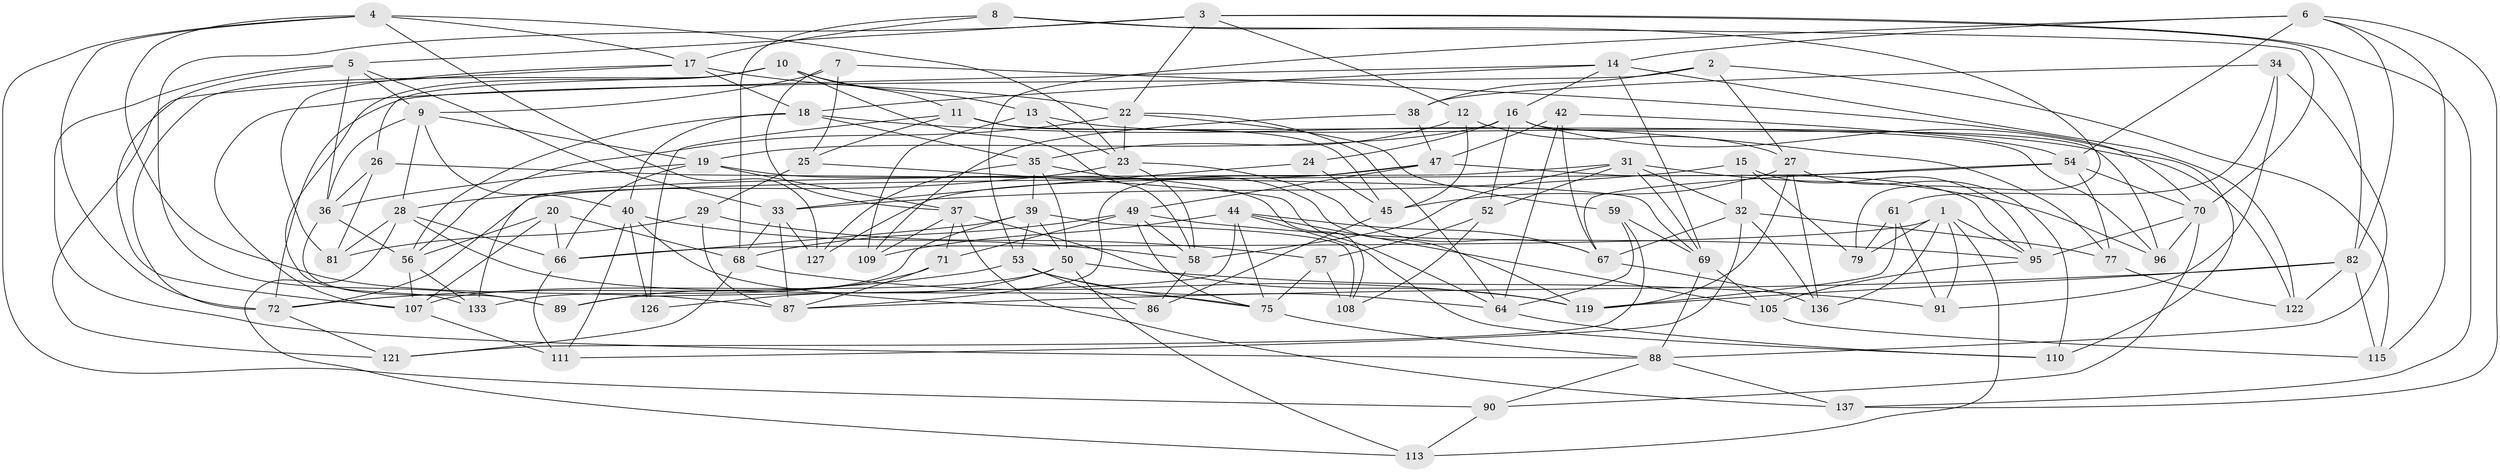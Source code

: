 // original degree distribution, {4: 1.0}
// Generated by graph-tools (version 1.1) at 2025/42/03/06/25 10:42:16]
// undirected, 89 vertices, 224 edges
graph export_dot {
graph [start="1"]
  node [color=gray90,style=filled];
  1 [super="+125"];
  2;
  3 [super="+104"];
  4 [super="+116"];
  5 [super="+21"];
  6 [super="+46"];
  7;
  8;
  9 [super="+74"];
  10 [super="+43"];
  11 [super="+100"];
  12;
  13;
  14 [super="+41"];
  15;
  16 [super="+51"];
  17 [super="+62"];
  18 [super="+98"];
  19 [super="+55"];
  20;
  22 [super="+30"];
  23 [super="+97"];
  24;
  25;
  26;
  27 [super="+85"];
  28 [super="+48"];
  29;
  31 [super="+102"];
  32 [super="+76"];
  33 [super="+114"];
  34;
  35 [super="+129"];
  36 [super="+65"];
  37 [super="+99"];
  38;
  39 [super="+120"];
  40 [super="+132"];
  42;
  44 [super="+124"];
  45 [super="+80"];
  47 [super="+123"];
  49 [super="+60"];
  50 [super="+117"];
  52;
  53 [super="+131"];
  54 [super="+84"];
  56 [super="+63"];
  57;
  58 [super="+83"];
  59;
  61;
  64 [super="+78"];
  66 [super="+73"];
  67 [super="+103"];
  68 [super="+101"];
  69 [super="+112"];
  70 [super="+92"];
  71;
  72 [super="+94"];
  75 [super="+128"];
  77;
  79;
  81;
  82 [super="+93"];
  86;
  87 [super="+134"];
  88 [super="+106"];
  89;
  90;
  91;
  95 [super="+130"];
  96;
  105;
  107 [super="+118"];
  108;
  109;
  110;
  111;
  113;
  115;
  119 [super="+135"];
  121;
  122;
  126;
  127;
  133;
  136;
  137;
  1 -- 91;
  1 -- 113;
  1 -- 136;
  1 -- 95;
  1 -- 79;
  1 -- 66;
  2 -- 115;
  2 -- 72;
  2 -- 38;
  2 -- 27;
  3 -- 12;
  3 -- 137;
  3 -- 5;
  3 -- 89;
  3 -- 82;
  3 -- 22;
  4 -- 90;
  4 -- 23;
  4 -- 72;
  4 -- 17;
  4 -- 127;
  4 -- 87;
  5 -- 36;
  5 -- 9;
  5 -- 88;
  5 -- 107;
  5 -- 33;
  6 -- 115;
  6 -- 54;
  6 -- 53;
  6 -- 137;
  6 -- 82;
  6 -- 14;
  7 -- 70;
  7 -- 37;
  7 -- 25;
  7 -- 9;
  8 -- 79;
  8 -- 68;
  8 -- 17;
  8 -- 70;
  9 -- 36;
  9 -- 40;
  9 -- 19;
  9 -- 28;
  10 -- 26;
  10 -- 72;
  10 -- 133;
  10 -- 11;
  10 -- 13;
  10 -- 58;
  11 -- 126 [weight=2];
  11 -- 96;
  11 -- 25;
  11 -- 45;
  12 -- 27;
  12 -- 35;
  12 -- 45;
  13 -- 109;
  13 -- 122;
  13 -- 23;
  14 -- 122;
  14 -- 69;
  14 -- 16;
  14 -- 107;
  14 -- 18;
  15 -- 79;
  15 -- 95;
  15 -- 32;
  15 -- 33;
  16 -- 96;
  16 -- 19;
  16 -- 24;
  16 -- 52;
  16 -- 110;
  17 -- 22;
  17 -- 121;
  17 -- 81;
  17 -- 18;
  18 -- 77;
  18 -- 40;
  18 -- 35;
  18 -- 56;
  19 -- 108;
  19 -- 36;
  19 -- 66;
  19 -- 37;
  20 -- 68;
  20 -- 66;
  20 -- 56;
  20 -- 107;
  22 -- 59;
  22 -- 56;
  22 -- 23;
  22 -- 64;
  23 -- 28;
  23 -- 58;
  23 -- 67;
  24 -- 45 [weight=2];
  24 -- 33;
  25 -- 64;
  25 -- 29;
  26 -- 81;
  26 -- 69;
  26 -- 36;
  27 -- 110;
  27 -- 136;
  27 -- 45;
  27 -- 119;
  28 -- 113;
  28 -- 75;
  28 -- 81;
  28 -- 66;
  29 -- 87;
  29 -- 57;
  29 -- 81;
  31 -- 133;
  31 -- 96;
  31 -- 52;
  31 -- 69;
  31 -- 32;
  31 -- 58;
  32 -- 111;
  32 -- 67;
  32 -- 136;
  32 -- 77;
  33 -- 127;
  33 -- 68;
  33 -- 87;
  34 -- 61;
  34 -- 38;
  34 -- 91;
  34 -- 88;
  35 -- 39;
  35 -- 119;
  35 -- 127;
  35 -- 50;
  36 -- 89;
  36 -- 56;
  37 -- 71;
  37 -- 119;
  37 -- 137;
  37 -- 109;
  38 -- 109;
  38 -- 47;
  39 -- 66;
  39 -- 133;
  39 -- 50;
  39 -- 108;
  39 -- 53;
  40 -- 126;
  40 -- 58;
  40 -- 86;
  40 -- 111;
  42 -- 64;
  42 -- 47;
  42 -- 54;
  42 -- 67;
  44 -- 105;
  44 -- 89;
  44 -- 75;
  44 -- 109;
  44 -- 110;
  44 -- 67;
  45 -- 86;
  47 -- 95;
  47 -- 127;
  47 -- 49;
  47 -- 87;
  49 -- 58;
  49 -- 68;
  49 -- 71;
  49 -- 95;
  49 -- 75;
  50 -- 126;
  50 -- 91;
  50 -- 113;
  50 -- 107;
  52 -- 108;
  52 -- 57;
  53 -- 75;
  53 -- 86;
  53 -- 64;
  53 -- 72;
  54 -- 67;
  54 -- 77;
  54 -- 70;
  54 -- 72;
  56 -- 107;
  56 -- 133;
  57 -- 108;
  57 -- 75;
  58 -- 86;
  59 -- 69;
  59 -- 121;
  59 -- 64;
  61 -- 79;
  61 -- 91;
  61 -- 119;
  64 -- 110;
  66 -- 111;
  67 -- 136;
  68 -- 121;
  68 -- 119;
  69 -- 105;
  69 -- 88;
  70 -- 95;
  70 -- 90;
  70 -- 96;
  71 -- 87;
  71 -- 89;
  72 -- 121;
  75 -- 88;
  77 -- 122;
  82 -- 119;
  82 -- 115;
  82 -- 122;
  82 -- 87;
  88 -- 137;
  88 -- 90;
  90 -- 113;
  95 -- 105;
  105 -- 115;
  107 -- 111;
}
